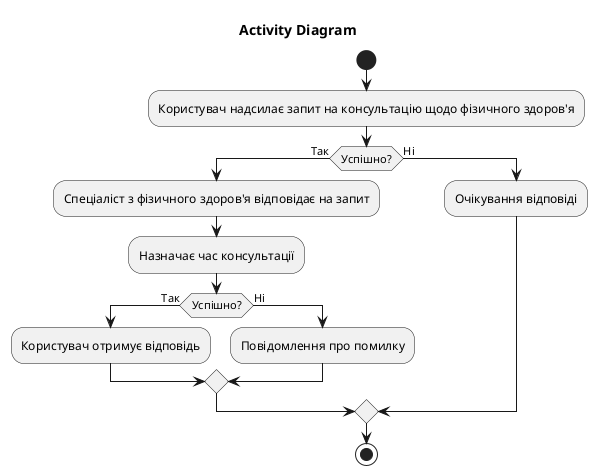 @startuml
title Activity Diagram 

start
:Користувач надсилає запит на консультацію щодо фізичного здоров'я;
if (Успішно?) then (Так)
  :Спеціаліст з фізичного здоров'я відповідає на запит;
  :Назначає час консультації;
  if (Успішно?) then (Так)
    :Користувач отримує відповідь;
  else (Ні)
    :Повідомлення про помилку;
  endif
else (Ні)
  :Очікування відповіді;
endif
stop

@enduml
